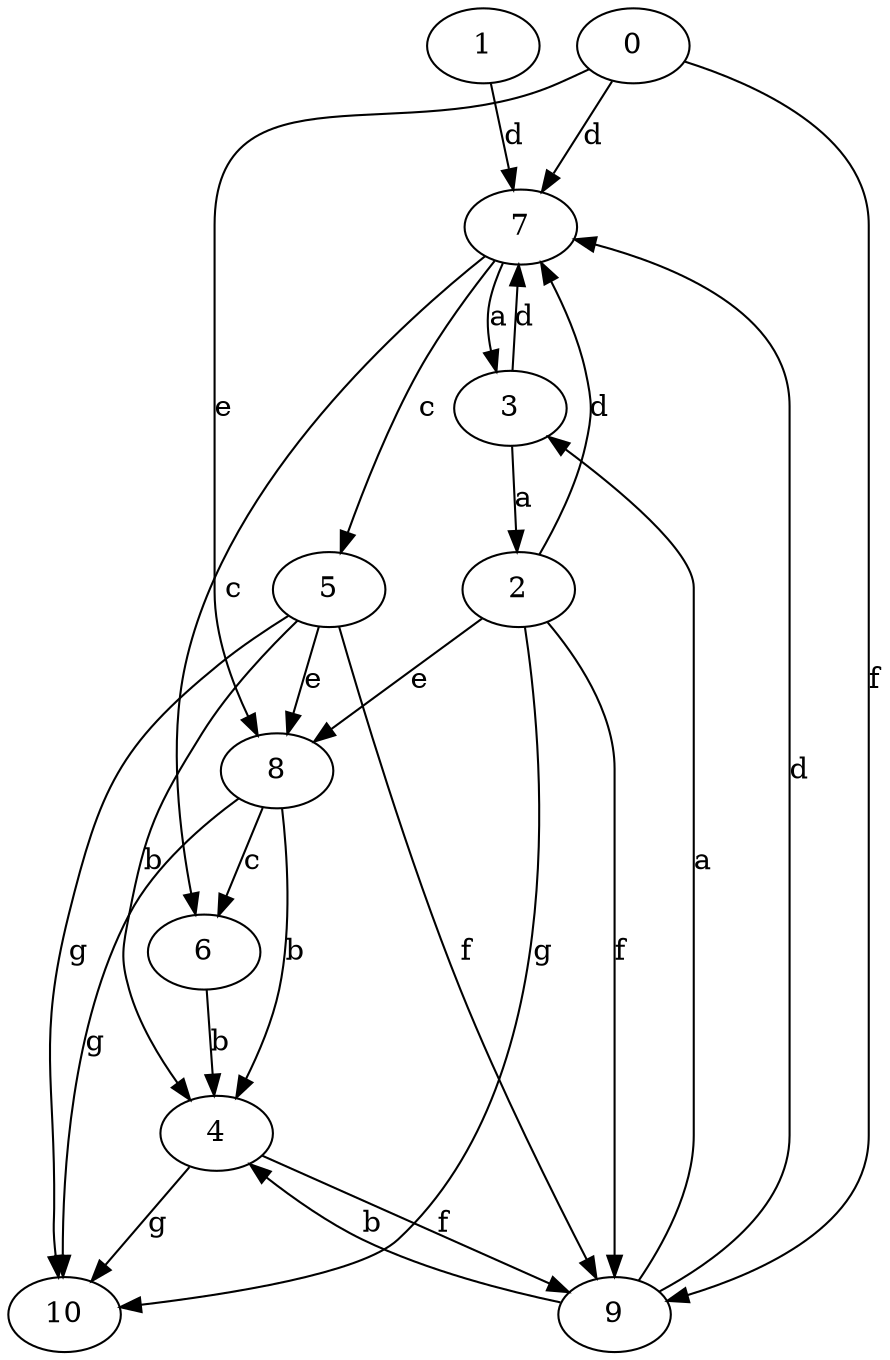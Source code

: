 strict digraph  {
1;
2;
3;
4;
0;
5;
6;
7;
8;
9;
10;
1 -> 7  [label=d];
2 -> 7  [label=d];
2 -> 8  [label=e];
2 -> 9  [label=f];
2 -> 10  [label=g];
3 -> 2  [label=a];
3 -> 7  [label=d];
4 -> 9  [label=f];
4 -> 10  [label=g];
0 -> 7  [label=d];
0 -> 8  [label=e];
0 -> 9  [label=f];
5 -> 4  [label=b];
5 -> 8  [label=e];
5 -> 9  [label=f];
5 -> 10  [label=g];
6 -> 4  [label=b];
7 -> 3  [label=a];
7 -> 5  [label=c];
7 -> 6  [label=c];
8 -> 4  [label=b];
8 -> 6  [label=c];
8 -> 10  [label=g];
9 -> 3  [label=a];
9 -> 4  [label=b];
9 -> 7  [label=d];
}

